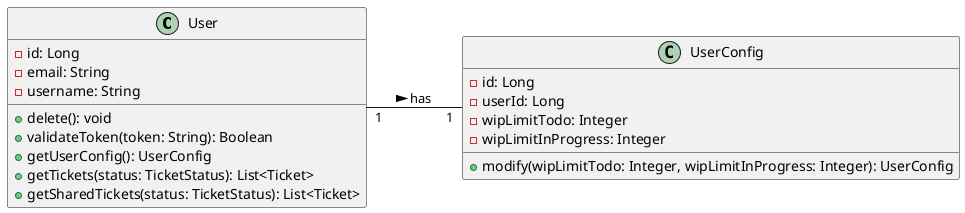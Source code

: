 @startuml Ticket Management System - Extended Class Diagram

left to right direction

' Define classes with attributes and methods
class User {
  -id: Long
  -email: String
  -username: String
  +delete(): void
  +validateToken(token: String): Boolean
  +getUserConfig(): UserConfig
  +getTickets(status: TicketStatus): List<Ticket>
  +getSharedTickets(status: TicketStatus): List<Ticket>
}

class UserConfig {
  -id: Long
  -userId: Long
  -wipLimitTodo: Integer
  -wipLimitInProgress: Integer
  +modify(wipLimitTodo: Integer, wipLimitInProgress: Integer): UserConfig
}

User "1" -- "1" UserConfig : has >

@enduml